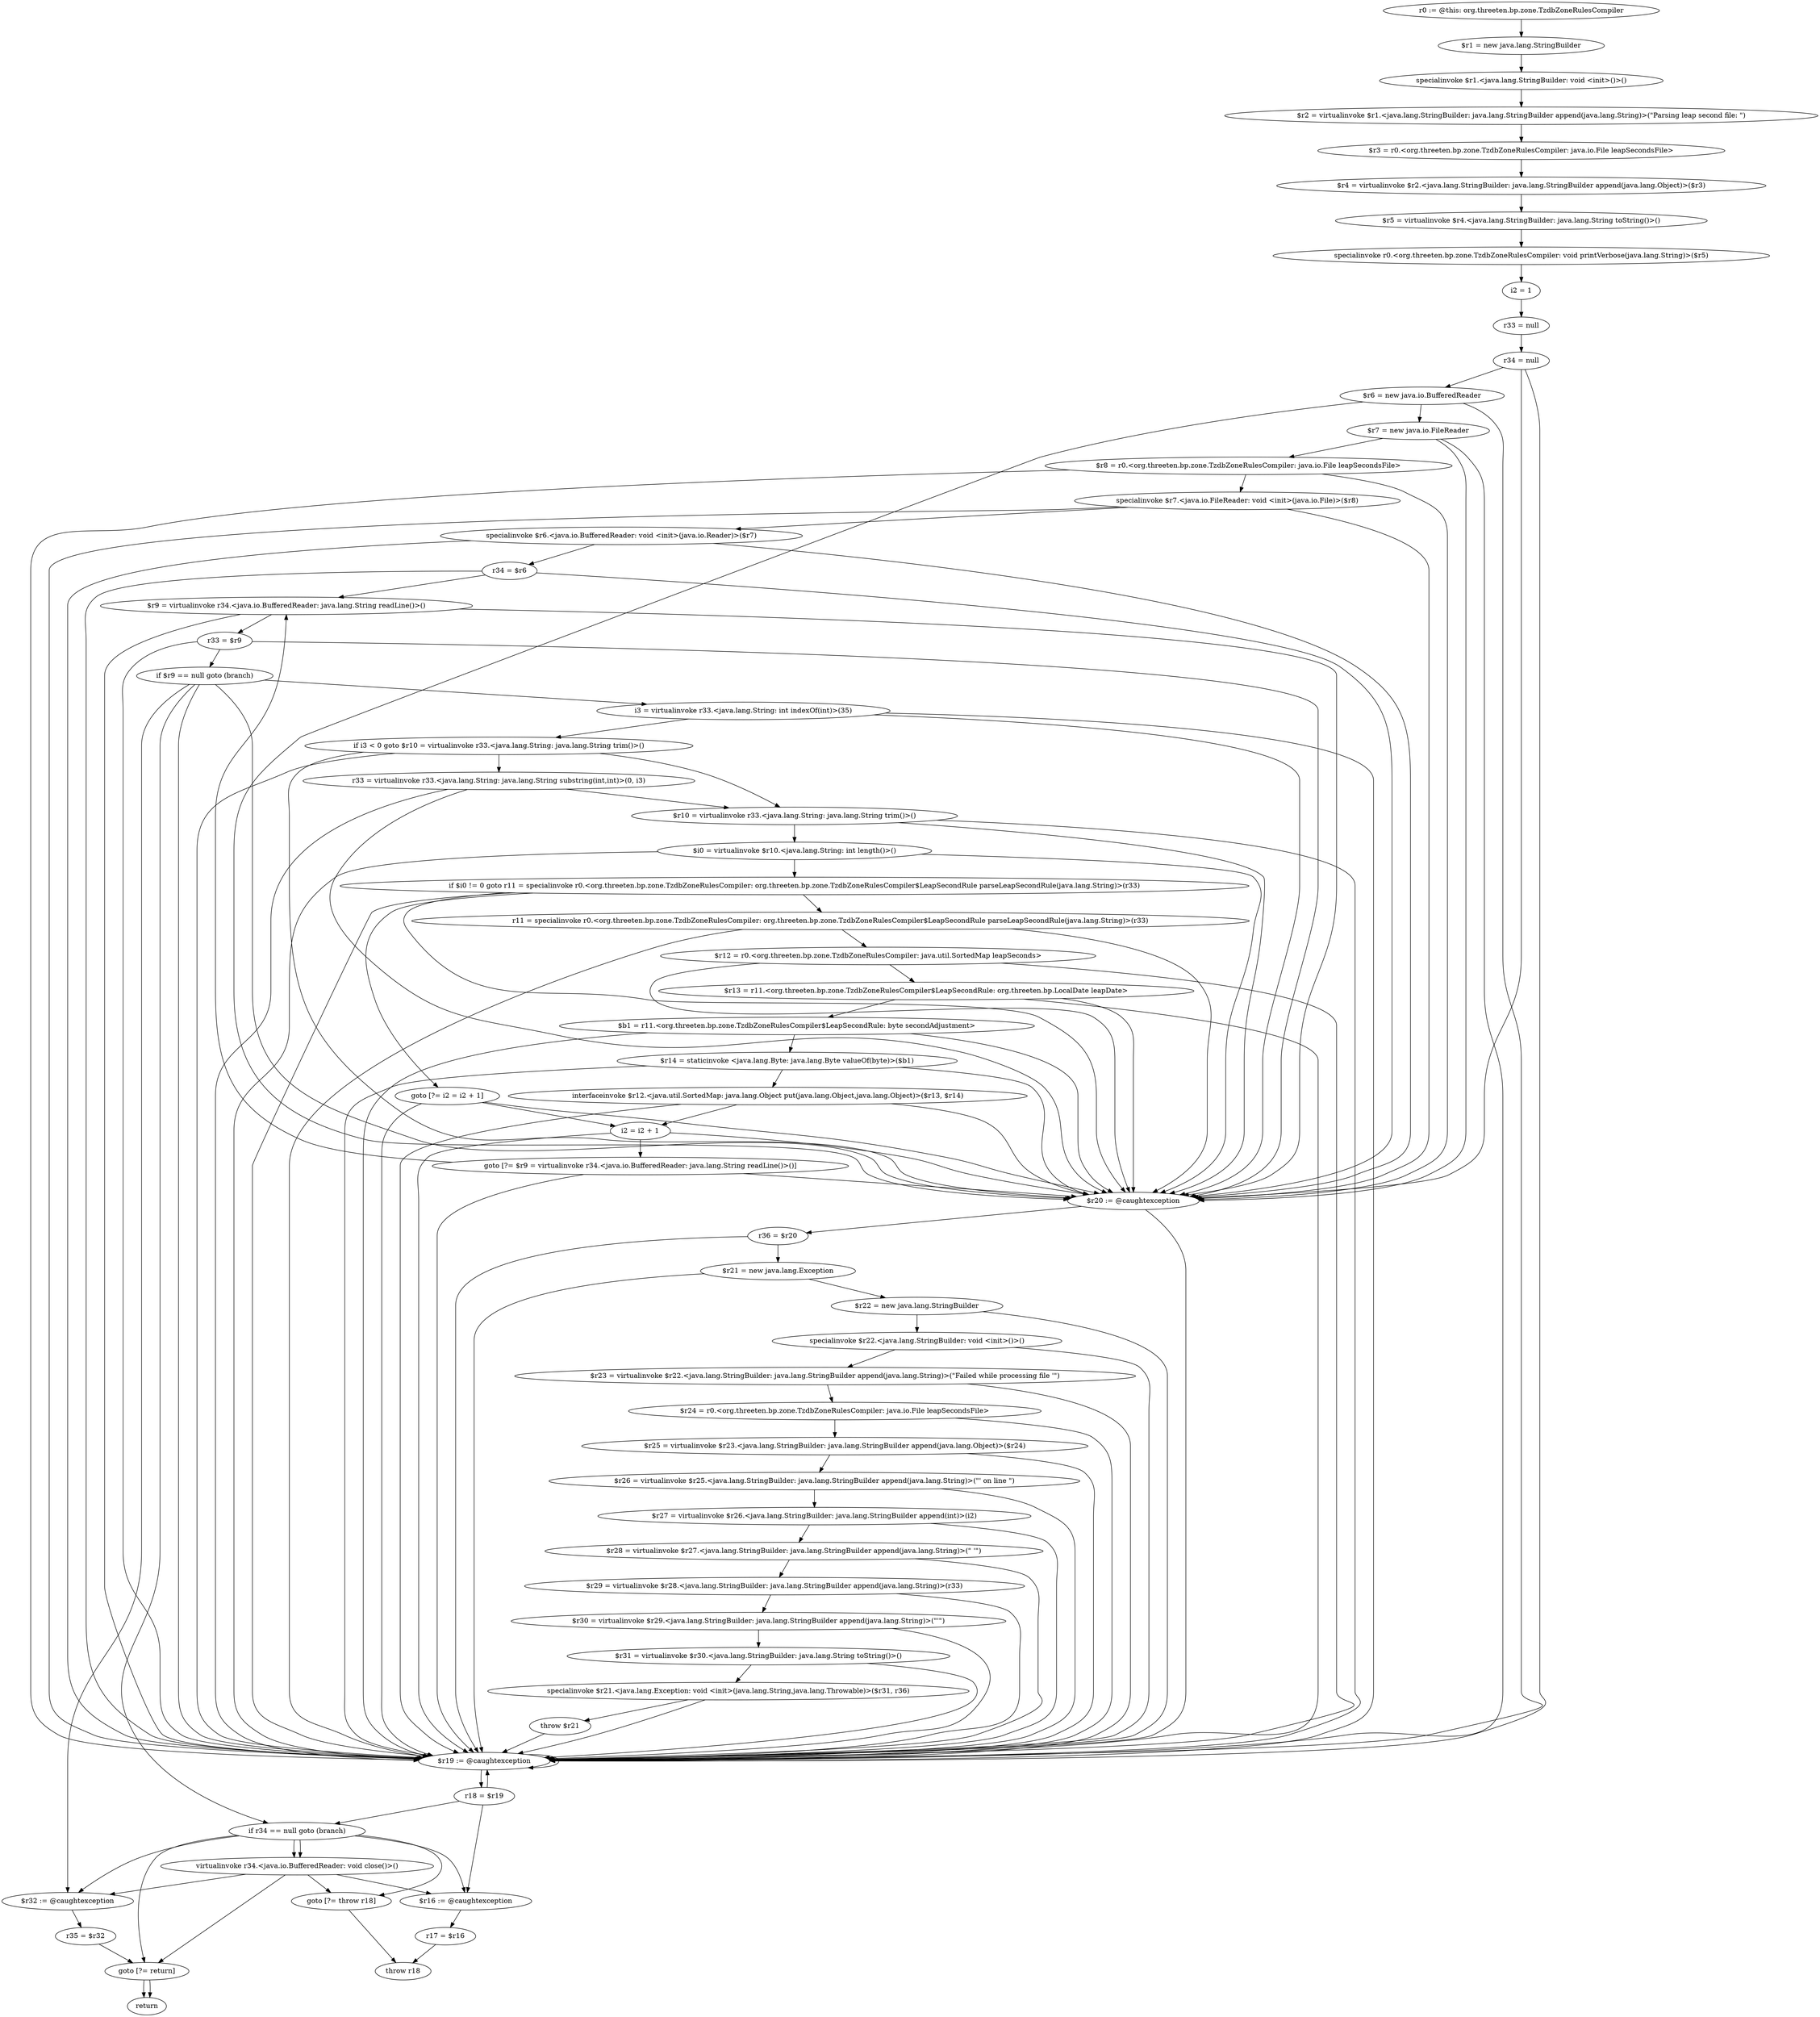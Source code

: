 digraph "unitGraph" {
    "r0 := @this: org.threeten.bp.zone.TzdbZoneRulesCompiler"
    "$r1 = new java.lang.StringBuilder"
    "specialinvoke $r1.<java.lang.StringBuilder: void <init>()>()"
    "$r2 = virtualinvoke $r1.<java.lang.StringBuilder: java.lang.StringBuilder append(java.lang.String)>(\"Parsing leap second file: \")"
    "$r3 = r0.<org.threeten.bp.zone.TzdbZoneRulesCompiler: java.io.File leapSecondsFile>"
    "$r4 = virtualinvoke $r2.<java.lang.StringBuilder: java.lang.StringBuilder append(java.lang.Object)>($r3)"
    "$r5 = virtualinvoke $r4.<java.lang.StringBuilder: java.lang.String toString()>()"
    "specialinvoke r0.<org.threeten.bp.zone.TzdbZoneRulesCompiler: void printVerbose(java.lang.String)>($r5)"
    "i2 = 1"
    "r33 = null"
    "r34 = null"
    "$r6 = new java.io.BufferedReader"
    "$r7 = new java.io.FileReader"
    "$r8 = r0.<org.threeten.bp.zone.TzdbZoneRulesCompiler: java.io.File leapSecondsFile>"
    "specialinvoke $r7.<java.io.FileReader: void <init>(java.io.File)>($r8)"
    "specialinvoke $r6.<java.io.BufferedReader: void <init>(java.io.Reader)>($r7)"
    "r34 = $r6"
    "$r9 = virtualinvoke r34.<java.io.BufferedReader: java.lang.String readLine()>()"
    "r33 = $r9"
    "if $r9 == null goto (branch)"
    "i3 = virtualinvoke r33.<java.lang.String: int indexOf(int)>(35)"
    "if i3 < 0 goto $r10 = virtualinvoke r33.<java.lang.String: java.lang.String trim()>()"
    "r33 = virtualinvoke r33.<java.lang.String: java.lang.String substring(int,int)>(0, i3)"
    "$r10 = virtualinvoke r33.<java.lang.String: java.lang.String trim()>()"
    "$i0 = virtualinvoke $r10.<java.lang.String: int length()>()"
    "if $i0 != 0 goto r11 = specialinvoke r0.<org.threeten.bp.zone.TzdbZoneRulesCompiler: org.threeten.bp.zone.TzdbZoneRulesCompiler$LeapSecondRule parseLeapSecondRule(java.lang.String)>(r33)"
    "goto [?= i2 = i2 + 1]"
    "r11 = specialinvoke r0.<org.threeten.bp.zone.TzdbZoneRulesCompiler: org.threeten.bp.zone.TzdbZoneRulesCompiler$LeapSecondRule parseLeapSecondRule(java.lang.String)>(r33)"
    "$r12 = r0.<org.threeten.bp.zone.TzdbZoneRulesCompiler: java.util.SortedMap leapSeconds>"
    "$r13 = r11.<org.threeten.bp.zone.TzdbZoneRulesCompiler$LeapSecondRule: org.threeten.bp.LocalDate leapDate>"
    "$b1 = r11.<org.threeten.bp.zone.TzdbZoneRulesCompiler$LeapSecondRule: byte secondAdjustment>"
    "$r14 = staticinvoke <java.lang.Byte: java.lang.Byte valueOf(byte)>($b1)"
    "interfaceinvoke $r12.<java.util.SortedMap: java.lang.Object put(java.lang.Object,java.lang.Object)>($r13, $r14)"
    "i2 = i2 + 1"
    "goto [?= $r9 = virtualinvoke r34.<java.io.BufferedReader: java.lang.String readLine()>()]"
    "if r34 == null goto (branch)"
    "virtualinvoke r34.<java.io.BufferedReader: void close()>()"
    "goto [?= return]"
    "$r32 := @caughtexception"
    "r35 = $r32"
    "$r20 := @caughtexception"
    "r36 = $r20"
    "$r21 = new java.lang.Exception"
    "$r22 = new java.lang.StringBuilder"
    "specialinvoke $r22.<java.lang.StringBuilder: void <init>()>()"
    "$r23 = virtualinvoke $r22.<java.lang.StringBuilder: java.lang.StringBuilder append(java.lang.String)>(\"Failed while processing file \'\")"
    "$r24 = r0.<org.threeten.bp.zone.TzdbZoneRulesCompiler: java.io.File leapSecondsFile>"
    "$r25 = virtualinvoke $r23.<java.lang.StringBuilder: java.lang.StringBuilder append(java.lang.Object)>($r24)"
    "$r26 = virtualinvoke $r25.<java.lang.StringBuilder: java.lang.StringBuilder append(java.lang.String)>(\"\' on line \")"
    "$r27 = virtualinvoke $r26.<java.lang.StringBuilder: java.lang.StringBuilder append(int)>(i2)"
    "$r28 = virtualinvoke $r27.<java.lang.StringBuilder: java.lang.StringBuilder append(java.lang.String)>(\" \'\")"
    "$r29 = virtualinvoke $r28.<java.lang.StringBuilder: java.lang.StringBuilder append(java.lang.String)>(r33)"
    "$r30 = virtualinvoke $r29.<java.lang.StringBuilder: java.lang.StringBuilder append(java.lang.String)>(\"\'\")"
    "$r31 = virtualinvoke $r30.<java.lang.StringBuilder: java.lang.String toString()>()"
    "specialinvoke $r21.<java.lang.Exception: void <init>(java.lang.String,java.lang.Throwable)>($r31, r36)"
    "throw $r21"
    "$r19 := @caughtexception"
    "r18 = $r19"
    "goto [?= throw r18]"
    "$r16 := @caughtexception"
    "r17 = $r16"
    "throw r18"
    "return"
    "r0 := @this: org.threeten.bp.zone.TzdbZoneRulesCompiler"->"$r1 = new java.lang.StringBuilder";
    "$r1 = new java.lang.StringBuilder"->"specialinvoke $r1.<java.lang.StringBuilder: void <init>()>()";
    "specialinvoke $r1.<java.lang.StringBuilder: void <init>()>()"->"$r2 = virtualinvoke $r1.<java.lang.StringBuilder: java.lang.StringBuilder append(java.lang.String)>(\"Parsing leap second file: \")";
    "$r2 = virtualinvoke $r1.<java.lang.StringBuilder: java.lang.StringBuilder append(java.lang.String)>(\"Parsing leap second file: \")"->"$r3 = r0.<org.threeten.bp.zone.TzdbZoneRulesCompiler: java.io.File leapSecondsFile>";
    "$r3 = r0.<org.threeten.bp.zone.TzdbZoneRulesCompiler: java.io.File leapSecondsFile>"->"$r4 = virtualinvoke $r2.<java.lang.StringBuilder: java.lang.StringBuilder append(java.lang.Object)>($r3)";
    "$r4 = virtualinvoke $r2.<java.lang.StringBuilder: java.lang.StringBuilder append(java.lang.Object)>($r3)"->"$r5 = virtualinvoke $r4.<java.lang.StringBuilder: java.lang.String toString()>()";
    "$r5 = virtualinvoke $r4.<java.lang.StringBuilder: java.lang.String toString()>()"->"specialinvoke r0.<org.threeten.bp.zone.TzdbZoneRulesCompiler: void printVerbose(java.lang.String)>($r5)";
    "specialinvoke r0.<org.threeten.bp.zone.TzdbZoneRulesCompiler: void printVerbose(java.lang.String)>($r5)"->"i2 = 1";
    "i2 = 1"->"r33 = null";
    "r33 = null"->"r34 = null";
    "r34 = null"->"$r20 := @caughtexception";
    "r34 = null"->"$r19 := @caughtexception";
    "r34 = null"->"$r6 = new java.io.BufferedReader";
    "$r6 = new java.io.BufferedReader"->"$r20 := @caughtexception";
    "$r6 = new java.io.BufferedReader"->"$r19 := @caughtexception";
    "$r6 = new java.io.BufferedReader"->"$r7 = new java.io.FileReader";
    "$r7 = new java.io.FileReader"->"$r20 := @caughtexception";
    "$r7 = new java.io.FileReader"->"$r19 := @caughtexception";
    "$r7 = new java.io.FileReader"->"$r8 = r0.<org.threeten.bp.zone.TzdbZoneRulesCompiler: java.io.File leapSecondsFile>";
    "$r8 = r0.<org.threeten.bp.zone.TzdbZoneRulesCompiler: java.io.File leapSecondsFile>"->"$r20 := @caughtexception";
    "$r8 = r0.<org.threeten.bp.zone.TzdbZoneRulesCompiler: java.io.File leapSecondsFile>"->"$r19 := @caughtexception";
    "$r8 = r0.<org.threeten.bp.zone.TzdbZoneRulesCompiler: java.io.File leapSecondsFile>"->"specialinvoke $r7.<java.io.FileReader: void <init>(java.io.File)>($r8)";
    "specialinvoke $r7.<java.io.FileReader: void <init>(java.io.File)>($r8)"->"$r20 := @caughtexception";
    "specialinvoke $r7.<java.io.FileReader: void <init>(java.io.File)>($r8)"->"$r19 := @caughtexception";
    "specialinvoke $r7.<java.io.FileReader: void <init>(java.io.File)>($r8)"->"specialinvoke $r6.<java.io.BufferedReader: void <init>(java.io.Reader)>($r7)";
    "specialinvoke $r6.<java.io.BufferedReader: void <init>(java.io.Reader)>($r7)"->"$r20 := @caughtexception";
    "specialinvoke $r6.<java.io.BufferedReader: void <init>(java.io.Reader)>($r7)"->"$r19 := @caughtexception";
    "specialinvoke $r6.<java.io.BufferedReader: void <init>(java.io.Reader)>($r7)"->"r34 = $r6";
    "r34 = $r6"->"$r20 := @caughtexception";
    "r34 = $r6"->"$r19 := @caughtexception";
    "r34 = $r6"->"$r9 = virtualinvoke r34.<java.io.BufferedReader: java.lang.String readLine()>()";
    "$r9 = virtualinvoke r34.<java.io.BufferedReader: java.lang.String readLine()>()"->"$r20 := @caughtexception";
    "$r9 = virtualinvoke r34.<java.io.BufferedReader: java.lang.String readLine()>()"->"$r19 := @caughtexception";
    "$r9 = virtualinvoke r34.<java.io.BufferedReader: java.lang.String readLine()>()"->"r33 = $r9";
    "r33 = $r9"->"$r20 := @caughtexception";
    "r33 = $r9"->"$r19 := @caughtexception";
    "r33 = $r9"->"if $r9 == null goto (branch)";
    "if $r9 == null goto (branch)"->"$r32 := @caughtexception";
    "if $r9 == null goto (branch)"->"$r20 := @caughtexception";
    "if $r9 == null goto (branch)"->"$r19 := @caughtexception";
    "if $r9 == null goto (branch)"->"i3 = virtualinvoke r33.<java.lang.String: int indexOf(int)>(35)";
    "if $r9 == null goto (branch)"->"if r34 == null goto (branch)";
    "i3 = virtualinvoke r33.<java.lang.String: int indexOf(int)>(35)"->"$r20 := @caughtexception";
    "i3 = virtualinvoke r33.<java.lang.String: int indexOf(int)>(35)"->"$r19 := @caughtexception";
    "i3 = virtualinvoke r33.<java.lang.String: int indexOf(int)>(35)"->"if i3 < 0 goto $r10 = virtualinvoke r33.<java.lang.String: java.lang.String trim()>()";
    "if i3 < 0 goto $r10 = virtualinvoke r33.<java.lang.String: java.lang.String trim()>()"->"r33 = virtualinvoke r33.<java.lang.String: java.lang.String substring(int,int)>(0, i3)";
    "if i3 < 0 goto $r10 = virtualinvoke r33.<java.lang.String: java.lang.String trim()>()"->"$r10 = virtualinvoke r33.<java.lang.String: java.lang.String trim()>()";
    "if i3 < 0 goto $r10 = virtualinvoke r33.<java.lang.String: java.lang.String trim()>()"->"$r20 := @caughtexception";
    "if i3 < 0 goto $r10 = virtualinvoke r33.<java.lang.String: java.lang.String trim()>()"->"$r19 := @caughtexception";
    "r33 = virtualinvoke r33.<java.lang.String: java.lang.String substring(int,int)>(0, i3)"->"$r20 := @caughtexception";
    "r33 = virtualinvoke r33.<java.lang.String: java.lang.String substring(int,int)>(0, i3)"->"$r19 := @caughtexception";
    "r33 = virtualinvoke r33.<java.lang.String: java.lang.String substring(int,int)>(0, i3)"->"$r10 = virtualinvoke r33.<java.lang.String: java.lang.String trim()>()";
    "$r10 = virtualinvoke r33.<java.lang.String: java.lang.String trim()>()"->"$r20 := @caughtexception";
    "$r10 = virtualinvoke r33.<java.lang.String: java.lang.String trim()>()"->"$r19 := @caughtexception";
    "$r10 = virtualinvoke r33.<java.lang.String: java.lang.String trim()>()"->"$i0 = virtualinvoke $r10.<java.lang.String: int length()>()";
    "$i0 = virtualinvoke $r10.<java.lang.String: int length()>()"->"$r20 := @caughtexception";
    "$i0 = virtualinvoke $r10.<java.lang.String: int length()>()"->"$r19 := @caughtexception";
    "$i0 = virtualinvoke $r10.<java.lang.String: int length()>()"->"if $i0 != 0 goto r11 = specialinvoke r0.<org.threeten.bp.zone.TzdbZoneRulesCompiler: org.threeten.bp.zone.TzdbZoneRulesCompiler$LeapSecondRule parseLeapSecondRule(java.lang.String)>(r33)";
    "if $i0 != 0 goto r11 = specialinvoke r0.<org.threeten.bp.zone.TzdbZoneRulesCompiler: org.threeten.bp.zone.TzdbZoneRulesCompiler$LeapSecondRule parseLeapSecondRule(java.lang.String)>(r33)"->"goto [?= i2 = i2 + 1]";
    "if $i0 != 0 goto r11 = specialinvoke r0.<org.threeten.bp.zone.TzdbZoneRulesCompiler: org.threeten.bp.zone.TzdbZoneRulesCompiler$LeapSecondRule parseLeapSecondRule(java.lang.String)>(r33)"->"r11 = specialinvoke r0.<org.threeten.bp.zone.TzdbZoneRulesCompiler: org.threeten.bp.zone.TzdbZoneRulesCompiler$LeapSecondRule parseLeapSecondRule(java.lang.String)>(r33)";
    "if $i0 != 0 goto r11 = specialinvoke r0.<org.threeten.bp.zone.TzdbZoneRulesCompiler: org.threeten.bp.zone.TzdbZoneRulesCompiler$LeapSecondRule parseLeapSecondRule(java.lang.String)>(r33)"->"$r20 := @caughtexception";
    "if $i0 != 0 goto r11 = specialinvoke r0.<org.threeten.bp.zone.TzdbZoneRulesCompiler: org.threeten.bp.zone.TzdbZoneRulesCompiler$LeapSecondRule parseLeapSecondRule(java.lang.String)>(r33)"->"$r19 := @caughtexception";
    "goto [?= i2 = i2 + 1]"->"$r20 := @caughtexception";
    "goto [?= i2 = i2 + 1]"->"$r19 := @caughtexception";
    "goto [?= i2 = i2 + 1]"->"i2 = i2 + 1";
    "r11 = specialinvoke r0.<org.threeten.bp.zone.TzdbZoneRulesCompiler: org.threeten.bp.zone.TzdbZoneRulesCompiler$LeapSecondRule parseLeapSecondRule(java.lang.String)>(r33)"->"$r20 := @caughtexception";
    "r11 = specialinvoke r0.<org.threeten.bp.zone.TzdbZoneRulesCompiler: org.threeten.bp.zone.TzdbZoneRulesCompiler$LeapSecondRule parseLeapSecondRule(java.lang.String)>(r33)"->"$r19 := @caughtexception";
    "r11 = specialinvoke r0.<org.threeten.bp.zone.TzdbZoneRulesCompiler: org.threeten.bp.zone.TzdbZoneRulesCompiler$LeapSecondRule parseLeapSecondRule(java.lang.String)>(r33)"->"$r12 = r0.<org.threeten.bp.zone.TzdbZoneRulesCompiler: java.util.SortedMap leapSeconds>";
    "$r12 = r0.<org.threeten.bp.zone.TzdbZoneRulesCompiler: java.util.SortedMap leapSeconds>"->"$r20 := @caughtexception";
    "$r12 = r0.<org.threeten.bp.zone.TzdbZoneRulesCompiler: java.util.SortedMap leapSeconds>"->"$r19 := @caughtexception";
    "$r12 = r0.<org.threeten.bp.zone.TzdbZoneRulesCompiler: java.util.SortedMap leapSeconds>"->"$r13 = r11.<org.threeten.bp.zone.TzdbZoneRulesCompiler$LeapSecondRule: org.threeten.bp.LocalDate leapDate>";
    "$r13 = r11.<org.threeten.bp.zone.TzdbZoneRulesCompiler$LeapSecondRule: org.threeten.bp.LocalDate leapDate>"->"$r20 := @caughtexception";
    "$r13 = r11.<org.threeten.bp.zone.TzdbZoneRulesCompiler$LeapSecondRule: org.threeten.bp.LocalDate leapDate>"->"$r19 := @caughtexception";
    "$r13 = r11.<org.threeten.bp.zone.TzdbZoneRulesCompiler$LeapSecondRule: org.threeten.bp.LocalDate leapDate>"->"$b1 = r11.<org.threeten.bp.zone.TzdbZoneRulesCompiler$LeapSecondRule: byte secondAdjustment>";
    "$b1 = r11.<org.threeten.bp.zone.TzdbZoneRulesCompiler$LeapSecondRule: byte secondAdjustment>"->"$r20 := @caughtexception";
    "$b1 = r11.<org.threeten.bp.zone.TzdbZoneRulesCompiler$LeapSecondRule: byte secondAdjustment>"->"$r19 := @caughtexception";
    "$b1 = r11.<org.threeten.bp.zone.TzdbZoneRulesCompiler$LeapSecondRule: byte secondAdjustment>"->"$r14 = staticinvoke <java.lang.Byte: java.lang.Byte valueOf(byte)>($b1)";
    "$r14 = staticinvoke <java.lang.Byte: java.lang.Byte valueOf(byte)>($b1)"->"$r20 := @caughtexception";
    "$r14 = staticinvoke <java.lang.Byte: java.lang.Byte valueOf(byte)>($b1)"->"$r19 := @caughtexception";
    "$r14 = staticinvoke <java.lang.Byte: java.lang.Byte valueOf(byte)>($b1)"->"interfaceinvoke $r12.<java.util.SortedMap: java.lang.Object put(java.lang.Object,java.lang.Object)>($r13, $r14)";
    "interfaceinvoke $r12.<java.util.SortedMap: java.lang.Object put(java.lang.Object,java.lang.Object)>($r13, $r14)"->"$r20 := @caughtexception";
    "interfaceinvoke $r12.<java.util.SortedMap: java.lang.Object put(java.lang.Object,java.lang.Object)>($r13, $r14)"->"$r19 := @caughtexception";
    "interfaceinvoke $r12.<java.util.SortedMap: java.lang.Object put(java.lang.Object,java.lang.Object)>($r13, $r14)"->"i2 = i2 + 1";
    "i2 = i2 + 1"->"$r20 := @caughtexception";
    "i2 = i2 + 1"->"$r19 := @caughtexception";
    "i2 = i2 + 1"->"goto [?= $r9 = virtualinvoke r34.<java.io.BufferedReader: java.lang.String readLine()>()]";
    "goto [?= $r9 = virtualinvoke r34.<java.io.BufferedReader: java.lang.String readLine()>()]"->"$r20 := @caughtexception";
    "goto [?= $r9 = virtualinvoke r34.<java.io.BufferedReader: java.lang.String readLine()>()]"->"$r19 := @caughtexception";
    "goto [?= $r9 = virtualinvoke r34.<java.io.BufferedReader: java.lang.String readLine()>()]"->"$r9 = virtualinvoke r34.<java.io.BufferedReader: java.lang.String readLine()>()";
    "if r34 == null goto (branch)"->"virtualinvoke r34.<java.io.BufferedReader: void close()>()";
    "if r34 == null goto (branch)"->"goto [?= return]";
    "if r34 == null goto (branch)"->"$r32 := @caughtexception";
    "virtualinvoke r34.<java.io.BufferedReader: void close()>()"->"goto [?= return]";
    "virtualinvoke r34.<java.io.BufferedReader: void close()>()"->"$r32 := @caughtexception";
    "goto [?= return]"->"return";
    "$r32 := @caughtexception"->"r35 = $r32";
    "r35 = $r32"->"goto [?= return]";
    "goto [?= return]"->"return";
    "$r20 := @caughtexception"->"r36 = $r20";
    "$r20 := @caughtexception"->"$r19 := @caughtexception";
    "r36 = $r20"->"$r21 = new java.lang.Exception";
    "r36 = $r20"->"$r19 := @caughtexception";
    "$r21 = new java.lang.Exception"->"$r22 = new java.lang.StringBuilder";
    "$r21 = new java.lang.Exception"->"$r19 := @caughtexception";
    "$r22 = new java.lang.StringBuilder"->"specialinvoke $r22.<java.lang.StringBuilder: void <init>()>()";
    "$r22 = new java.lang.StringBuilder"->"$r19 := @caughtexception";
    "specialinvoke $r22.<java.lang.StringBuilder: void <init>()>()"->"$r23 = virtualinvoke $r22.<java.lang.StringBuilder: java.lang.StringBuilder append(java.lang.String)>(\"Failed while processing file \'\")";
    "specialinvoke $r22.<java.lang.StringBuilder: void <init>()>()"->"$r19 := @caughtexception";
    "$r23 = virtualinvoke $r22.<java.lang.StringBuilder: java.lang.StringBuilder append(java.lang.String)>(\"Failed while processing file \'\")"->"$r24 = r0.<org.threeten.bp.zone.TzdbZoneRulesCompiler: java.io.File leapSecondsFile>";
    "$r23 = virtualinvoke $r22.<java.lang.StringBuilder: java.lang.StringBuilder append(java.lang.String)>(\"Failed while processing file \'\")"->"$r19 := @caughtexception";
    "$r24 = r0.<org.threeten.bp.zone.TzdbZoneRulesCompiler: java.io.File leapSecondsFile>"->"$r25 = virtualinvoke $r23.<java.lang.StringBuilder: java.lang.StringBuilder append(java.lang.Object)>($r24)";
    "$r24 = r0.<org.threeten.bp.zone.TzdbZoneRulesCompiler: java.io.File leapSecondsFile>"->"$r19 := @caughtexception";
    "$r25 = virtualinvoke $r23.<java.lang.StringBuilder: java.lang.StringBuilder append(java.lang.Object)>($r24)"->"$r26 = virtualinvoke $r25.<java.lang.StringBuilder: java.lang.StringBuilder append(java.lang.String)>(\"\' on line \")";
    "$r25 = virtualinvoke $r23.<java.lang.StringBuilder: java.lang.StringBuilder append(java.lang.Object)>($r24)"->"$r19 := @caughtexception";
    "$r26 = virtualinvoke $r25.<java.lang.StringBuilder: java.lang.StringBuilder append(java.lang.String)>(\"\' on line \")"->"$r27 = virtualinvoke $r26.<java.lang.StringBuilder: java.lang.StringBuilder append(int)>(i2)";
    "$r26 = virtualinvoke $r25.<java.lang.StringBuilder: java.lang.StringBuilder append(java.lang.String)>(\"\' on line \")"->"$r19 := @caughtexception";
    "$r27 = virtualinvoke $r26.<java.lang.StringBuilder: java.lang.StringBuilder append(int)>(i2)"->"$r28 = virtualinvoke $r27.<java.lang.StringBuilder: java.lang.StringBuilder append(java.lang.String)>(\" \'\")";
    "$r27 = virtualinvoke $r26.<java.lang.StringBuilder: java.lang.StringBuilder append(int)>(i2)"->"$r19 := @caughtexception";
    "$r28 = virtualinvoke $r27.<java.lang.StringBuilder: java.lang.StringBuilder append(java.lang.String)>(\" \'\")"->"$r29 = virtualinvoke $r28.<java.lang.StringBuilder: java.lang.StringBuilder append(java.lang.String)>(r33)";
    "$r28 = virtualinvoke $r27.<java.lang.StringBuilder: java.lang.StringBuilder append(java.lang.String)>(\" \'\")"->"$r19 := @caughtexception";
    "$r29 = virtualinvoke $r28.<java.lang.StringBuilder: java.lang.StringBuilder append(java.lang.String)>(r33)"->"$r30 = virtualinvoke $r29.<java.lang.StringBuilder: java.lang.StringBuilder append(java.lang.String)>(\"\'\")";
    "$r29 = virtualinvoke $r28.<java.lang.StringBuilder: java.lang.StringBuilder append(java.lang.String)>(r33)"->"$r19 := @caughtexception";
    "$r30 = virtualinvoke $r29.<java.lang.StringBuilder: java.lang.StringBuilder append(java.lang.String)>(\"\'\")"->"$r31 = virtualinvoke $r30.<java.lang.StringBuilder: java.lang.String toString()>()";
    "$r30 = virtualinvoke $r29.<java.lang.StringBuilder: java.lang.StringBuilder append(java.lang.String)>(\"\'\")"->"$r19 := @caughtexception";
    "$r31 = virtualinvoke $r30.<java.lang.StringBuilder: java.lang.String toString()>()"->"specialinvoke $r21.<java.lang.Exception: void <init>(java.lang.String,java.lang.Throwable)>($r31, r36)";
    "$r31 = virtualinvoke $r30.<java.lang.StringBuilder: java.lang.String toString()>()"->"$r19 := @caughtexception";
    "specialinvoke $r21.<java.lang.Exception: void <init>(java.lang.String,java.lang.Throwable)>($r31, r36)"->"throw $r21";
    "specialinvoke $r21.<java.lang.Exception: void <init>(java.lang.String,java.lang.Throwable)>($r31, r36)"->"$r19 := @caughtexception";
    "throw $r21"->"$r19 := @caughtexception";
    "$r19 := @caughtexception"->"r18 = $r19";
    "$r19 := @caughtexception"->"$r19 := @caughtexception";
    "r18 = $r19"->"$r16 := @caughtexception";
    "r18 = $r19"->"$r19 := @caughtexception";
    "r18 = $r19"->"if r34 == null goto (branch)";
    "if r34 == null goto (branch)"->"virtualinvoke r34.<java.io.BufferedReader: void close()>()";
    "if r34 == null goto (branch)"->"goto [?= throw r18]";
    "if r34 == null goto (branch)"->"$r16 := @caughtexception";
    "virtualinvoke r34.<java.io.BufferedReader: void close()>()"->"goto [?= throw r18]";
    "virtualinvoke r34.<java.io.BufferedReader: void close()>()"->"$r16 := @caughtexception";
    "goto [?= throw r18]"->"throw r18";
    "$r16 := @caughtexception"->"r17 = $r16";
    "r17 = $r16"->"throw r18";
}
